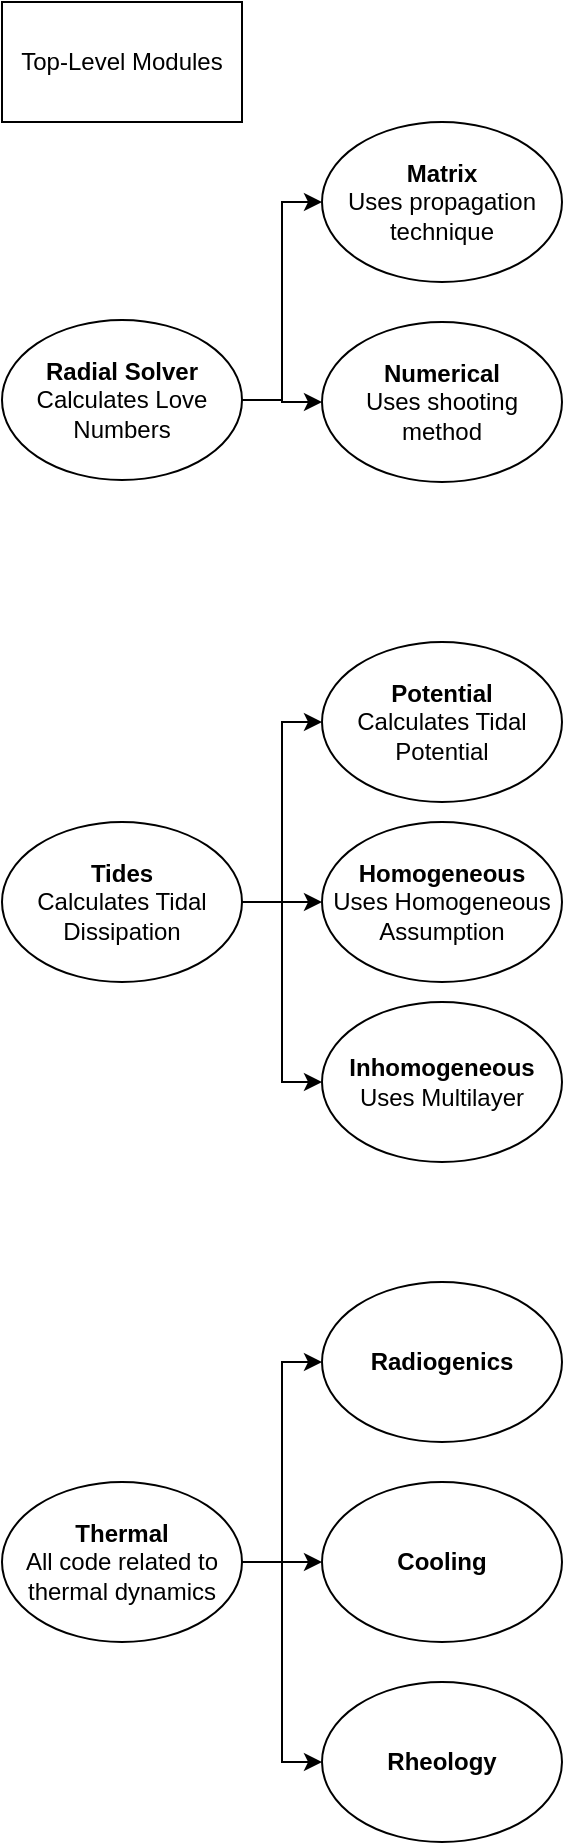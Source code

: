 <mxfile version="20.8.20" type="github">
  <diagram name="Page-1" id="qQ-T2I10MWHbg_BEd5m4">
    <mxGraphModel dx="1195" dy="628" grid="1" gridSize="10" guides="1" tooltips="1" connect="1" arrows="1" fold="1" page="1" pageScale="1" pageWidth="850" pageHeight="2400" math="0" shadow="0">
      <root>
        <mxCell id="0" />
        <mxCell id="1" parent="0" />
        <mxCell id="s2-Lcs0mzYzxiKU3D228-1" value="Top-Level Modules" style="rounded=0;whiteSpace=wrap;html=1;" vertex="1" parent="1">
          <mxGeometry x="240" y="80" width="120" height="60" as="geometry" />
        </mxCell>
        <mxCell id="s2-Lcs0mzYzxiKU3D228-9" style="edgeStyle=orthogonalEdgeStyle;rounded=0;orthogonalLoop=1;jettySize=auto;html=1;" edge="1" parent="1" source="s2-Lcs0mzYzxiKU3D228-2" target="s2-Lcs0mzYzxiKU3D228-8">
          <mxGeometry relative="1" as="geometry" />
        </mxCell>
        <mxCell id="s2-Lcs0mzYzxiKU3D228-10" style="edgeStyle=orthogonalEdgeStyle;rounded=0;orthogonalLoop=1;jettySize=auto;html=1;entryX=0;entryY=0.5;entryDx=0;entryDy=0;" edge="1" parent="1" source="s2-Lcs0mzYzxiKU3D228-2" target="s2-Lcs0mzYzxiKU3D228-7">
          <mxGeometry relative="1" as="geometry" />
        </mxCell>
        <mxCell id="s2-Lcs0mzYzxiKU3D228-2" value="&lt;b&gt;Radial Solver&lt;/b&gt;&lt;br&gt;Calculates Love Numbers" style="ellipse;whiteSpace=wrap;html=1;" vertex="1" parent="1">
          <mxGeometry x="240" y="239" width="120" height="80" as="geometry" />
        </mxCell>
        <mxCell id="s2-Lcs0mzYzxiKU3D228-11" style="edgeStyle=orthogonalEdgeStyle;rounded=0;orthogonalLoop=1;jettySize=auto;html=1;entryX=0;entryY=0.5;entryDx=0;entryDy=0;" edge="1" parent="1" source="s2-Lcs0mzYzxiKU3D228-3" target="s2-Lcs0mzYzxiKU3D228-5">
          <mxGeometry relative="1" as="geometry" />
        </mxCell>
        <mxCell id="s2-Lcs0mzYzxiKU3D228-12" style="edgeStyle=orthogonalEdgeStyle;rounded=0;orthogonalLoop=1;jettySize=auto;html=1;" edge="1" parent="1" source="s2-Lcs0mzYzxiKU3D228-3" target="s2-Lcs0mzYzxiKU3D228-4">
          <mxGeometry relative="1" as="geometry" />
        </mxCell>
        <mxCell id="s2-Lcs0mzYzxiKU3D228-13" style="edgeStyle=orthogonalEdgeStyle;rounded=0;orthogonalLoop=1;jettySize=auto;html=1;entryX=0;entryY=0.5;entryDx=0;entryDy=0;" edge="1" parent="1" source="s2-Lcs0mzYzxiKU3D228-3" target="s2-Lcs0mzYzxiKU3D228-6">
          <mxGeometry relative="1" as="geometry" />
        </mxCell>
        <mxCell id="s2-Lcs0mzYzxiKU3D228-3" value="&lt;div&gt;&lt;b&gt;Tides&lt;/b&gt;&lt;/div&gt;&lt;div&gt;Calculates Tidal Dissipation&lt;/div&gt;" style="ellipse;whiteSpace=wrap;html=1;" vertex="1" parent="1">
          <mxGeometry x="240" y="490" width="120" height="80" as="geometry" />
        </mxCell>
        <mxCell id="s2-Lcs0mzYzxiKU3D228-4" value="&lt;div&gt;&lt;b&gt;Homogeneous&lt;/b&gt;&lt;/div&gt;Uses Homogeneous Assumption" style="ellipse;whiteSpace=wrap;html=1;" vertex="1" parent="1">
          <mxGeometry x="400" y="490" width="120" height="80" as="geometry" />
        </mxCell>
        <mxCell id="s2-Lcs0mzYzxiKU3D228-5" value="&lt;div&gt;&lt;b&gt;Potential&lt;/b&gt;&lt;/div&gt;&lt;div&gt;Calculates Tidal Potential&lt;br&gt;&lt;/div&gt;" style="ellipse;whiteSpace=wrap;html=1;" vertex="1" parent="1">
          <mxGeometry x="400" y="400" width="120" height="80" as="geometry" />
        </mxCell>
        <mxCell id="s2-Lcs0mzYzxiKU3D228-6" value="&lt;div&gt;&lt;b&gt;Inhomogeneous&lt;/b&gt;&lt;/div&gt;&lt;div&gt;Uses Multilayer&lt;br&gt;&lt;/div&gt;" style="ellipse;whiteSpace=wrap;html=1;" vertex="1" parent="1">
          <mxGeometry x="400" y="580" width="120" height="80" as="geometry" />
        </mxCell>
        <mxCell id="s2-Lcs0mzYzxiKU3D228-7" value="&lt;div&gt;&lt;b&gt;Matrix&lt;/b&gt;&lt;/div&gt;&lt;div&gt;Uses propagation technique&lt;br&gt;&lt;/div&gt;" style="ellipse;whiteSpace=wrap;html=1;" vertex="1" parent="1">
          <mxGeometry x="400" y="140" width="120" height="80" as="geometry" />
        </mxCell>
        <mxCell id="s2-Lcs0mzYzxiKU3D228-8" value="&lt;div&gt;&lt;b&gt;Numerical&lt;/b&gt;&lt;/div&gt;&lt;div&gt;Uses shooting method&lt;br&gt;&lt;/div&gt;" style="ellipse;whiteSpace=wrap;html=1;" vertex="1" parent="1">
          <mxGeometry x="400" y="240" width="120" height="80" as="geometry" />
        </mxCell>
        <mxCell id="s2-Lcs0mzYzxiKU3D228-18" style="edgeStyle=orthogonalEdgeStyle;rounded=0;orthogonalLoop=1;jettySize=auto;html=1;" edge="1" parent="1" source="s2-Lcs0mzYzxiKU3D228-14" target="s2-Lcs0mzYzxiKU3D228-16">
          <mxGeometry relative="1" as="geometry" />
        </mxCell>
        <mxCell id="s2-Lcs0mzYzxiKU3D228-19" style="edgeStyle=orthogonalEdgeStyle;rounded=0;orthogonalLoop=1;jettySize=auto;html=1;entryX=0;entryY=0.5;entryDx=0;entryDy=0;" edge="1" parent="1" source="s2-Lcs0mzYzxiKU3D228-14" target="s2-Lcs0mzYzxiKU3D228-15">
          <mxGeometry relative="1" as="geometry" />
        </mxCell>
        <mxCell id="s2-Lcs0mzYzxiKU3D228-20" style="edgeStyle=orthogonalEdgeStyle;rounded=0;orthogonalLoop=1;jettySize=auto;html=1;entryX=0;entryY=0.5;entryDx=0;entryDy=0;" edge="1" parent="1" source="s2-Lcs0mzYzxiKU3D228-14" target="s2-Lcs0mzYzxiKU3D228-17">
          <mxGeometry relative="1" as="geometry" />
        </mxCell>
        <mxCell id="s2-Lcs0mzYzxiKU3D228-14" value="&lt;div&gt;&lt;b&gt;Thermal&lt;/b&gt;&lt;/div&gt;All code related to thermal dynamics" style="ellipse;whiteSpace=wrap;html=1;" vertex="1" parent="1">
          <mxGeometry x="240" y="820" width="120" height="80" as="geometry" />
        </mxCell>
        <mxCell id="s2-Lcs0mzYzxiKU3D228-15" value="&lt;div&gt;&lt;b&gt;Radiogenics&lt;/b&gt;&lt;/div&gt;" style="ellipse;whiteSpace=wrap;html=1;" vertex="1" parent="1">
          <mxGeometry x="400" y="720" width="120" height="80" as="geometry" />
        </mxCell>
        <mxCell id="s2-Lcs0mzYzxiKU3D228-16" value="&lt;b&gt;Cooling&lt;/b&gt;" style="ellipse;whiteSpace=wrap;html=1;" vertex="1" parent="1">
          <mxGeometry x="400" y="820" width="120" height="80" as="geometry" />
        </mxCell>
        <mxCell id="s2-Lcs0mzYzxiKU3D228-17" value="&lt;b&gt;Rheology&lt;/b&gt;" style="ellipse;whiteSpace=wrap;html=1;" vertex="1" parent="1">
          <mxGeometry x="400" y="920" width="120" height="80" as="geometry" />
        </mxCell>
      </root>
    </mxGraphModel>
  </diagram>
</mxfile>
